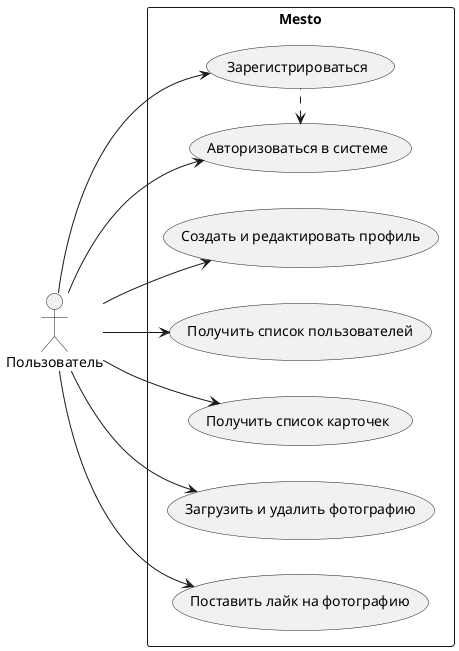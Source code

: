 @startuml
left to right direction
rectangle Mesto {
    usecase "Зарегистрироваться" as register
    usecase "Авторизоваться в системе" as auth
    register .left.> auth

    usecase "Создать и редактировать профиль" as profile

    usecase "Получить список пользователей" as users
    usecase "Получить список карточек" as cards
    usecase "Загрузить и удалить фотографию" as upload
    usecase "Поставить лайк на фотографию" as like
}

user as :Пользователь:
user --> register
user --> auth
user --> users
user --> like
user --> cards
user --> upload
user --> profile
@enduml